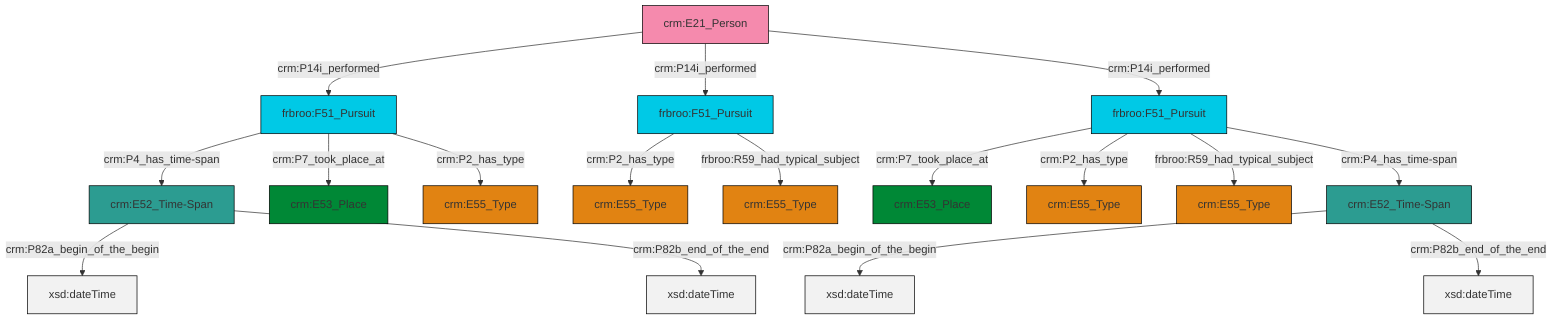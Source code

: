 graph TD
classDef Literal fill:#f2f2f2,stroke:#000000;
classDef CRM_Entity fill:#FFFFFF,stroke:#000000;
classDef Temporal_Entity fill:#00C9E6, stroke:#000000;
classDef Type fill:#E18312, stroke:#000000;
classDef Time-Span fill:#2C9C91, stroke:#000000;
classDef Appellation fill:#FFEB7F, stroke:#000000;
classDef Place fill:#008836, stroke:#000000;
classDef Persistent_Item fill:#B266B2, stroke:#000000;
classDef Conceptual_Object fill:#FFD700, stroke:#000000;
classDef Physical_Thing fill:#D2B48C, stroke:#000000;
classDef Actor fill:#f58aad, stroke:#000000;
classDef PC_Classes fill:#4ce600, stroke:#000000;
classDef Multi fill:#cccccc,stroke:#000000;

0["frbroo:F51_Pursuit"]:::Temporal_Entity -->|crm:P4_has_time-span| 1["crm:E52_Time-Span"]:::Time-Span
0["frbroo:F51_Pursuit"]:::Temporal_Entity -->|crm:P7_took_place_at| 9["crm:E53_Place"]:::Place
12["frbroo:F51_Pursuit"]:::Temporal_Entity -->|crm:P2_has_type| 6["crm:E55_Type"]:::Type
15["crm:E21_Person"]:::Actor -->|crm:P14i_performed| 0["frbroo:F51_Pursuit"]:::Temporal_Entity
15["crm:E21_Person"]:::Actor -->|crm:P14i_performed| 12["frbroo:F51_Pursuit"]:::Temporal_Entity
16["crm:E52_Time-Span"]:::Time-Span -->|crm:P82a_begin_of_the_begin| 17[xsd:dateTime]:::Literal
16["crm:E52_Time-Span"]:::Time-Span -->|crm:P82b_end_of_the_end| 22[xsd:dateTime]:::Literal
1["crm:E52_Time-Span"]:::Time-Span -->|crm:P82a_begin_of_the_begin| 27[xsd:dateTime]:::Literal
15["crm:E21_Person"]:::Actor -->|crm:P14i_performed| 19["frbroo:F51_Pursuit"]:::Temporal_Entity
19["frbroo:F51_Pursuit"]:::Temporal_Entity -->|crm:P7_took_place_at| 10["crm:E53_Place"]:::Place
12["frbroo:F51_Pursuit"]:::Temporal_Entity -->|frbroo:R59_had_typical_subject| 4["crm:E55_Type"]:::Type
19["frbroo:F51_Pursuit"]:::Temporal_Entity -->|crm:P2_has_type| 2["crm:E55_Type"]:::Type
1["crm:E52_Time-Span"]:::Time-Span -->|crm:P82b_end_of_the_end| 32[xsd:dateTime]:::Literal
19["frbroo:F51_Pursuit"]:::Temporal_Entity -->|frbroo:R59_had_typical_subject| 23["crm:E55_Type"]:::Type
19["frbroo:F51_Pursuit"]:::Temporal_Entity -->|crm:P4_has_time-span| 16["crm:E52_Time-Span"]:::Time-Span
0["frbroo:F51_Pursuit"]:::Temporal_Entity -->|crm:P2_has_type| 13["crm:E55_Type"]:::Type